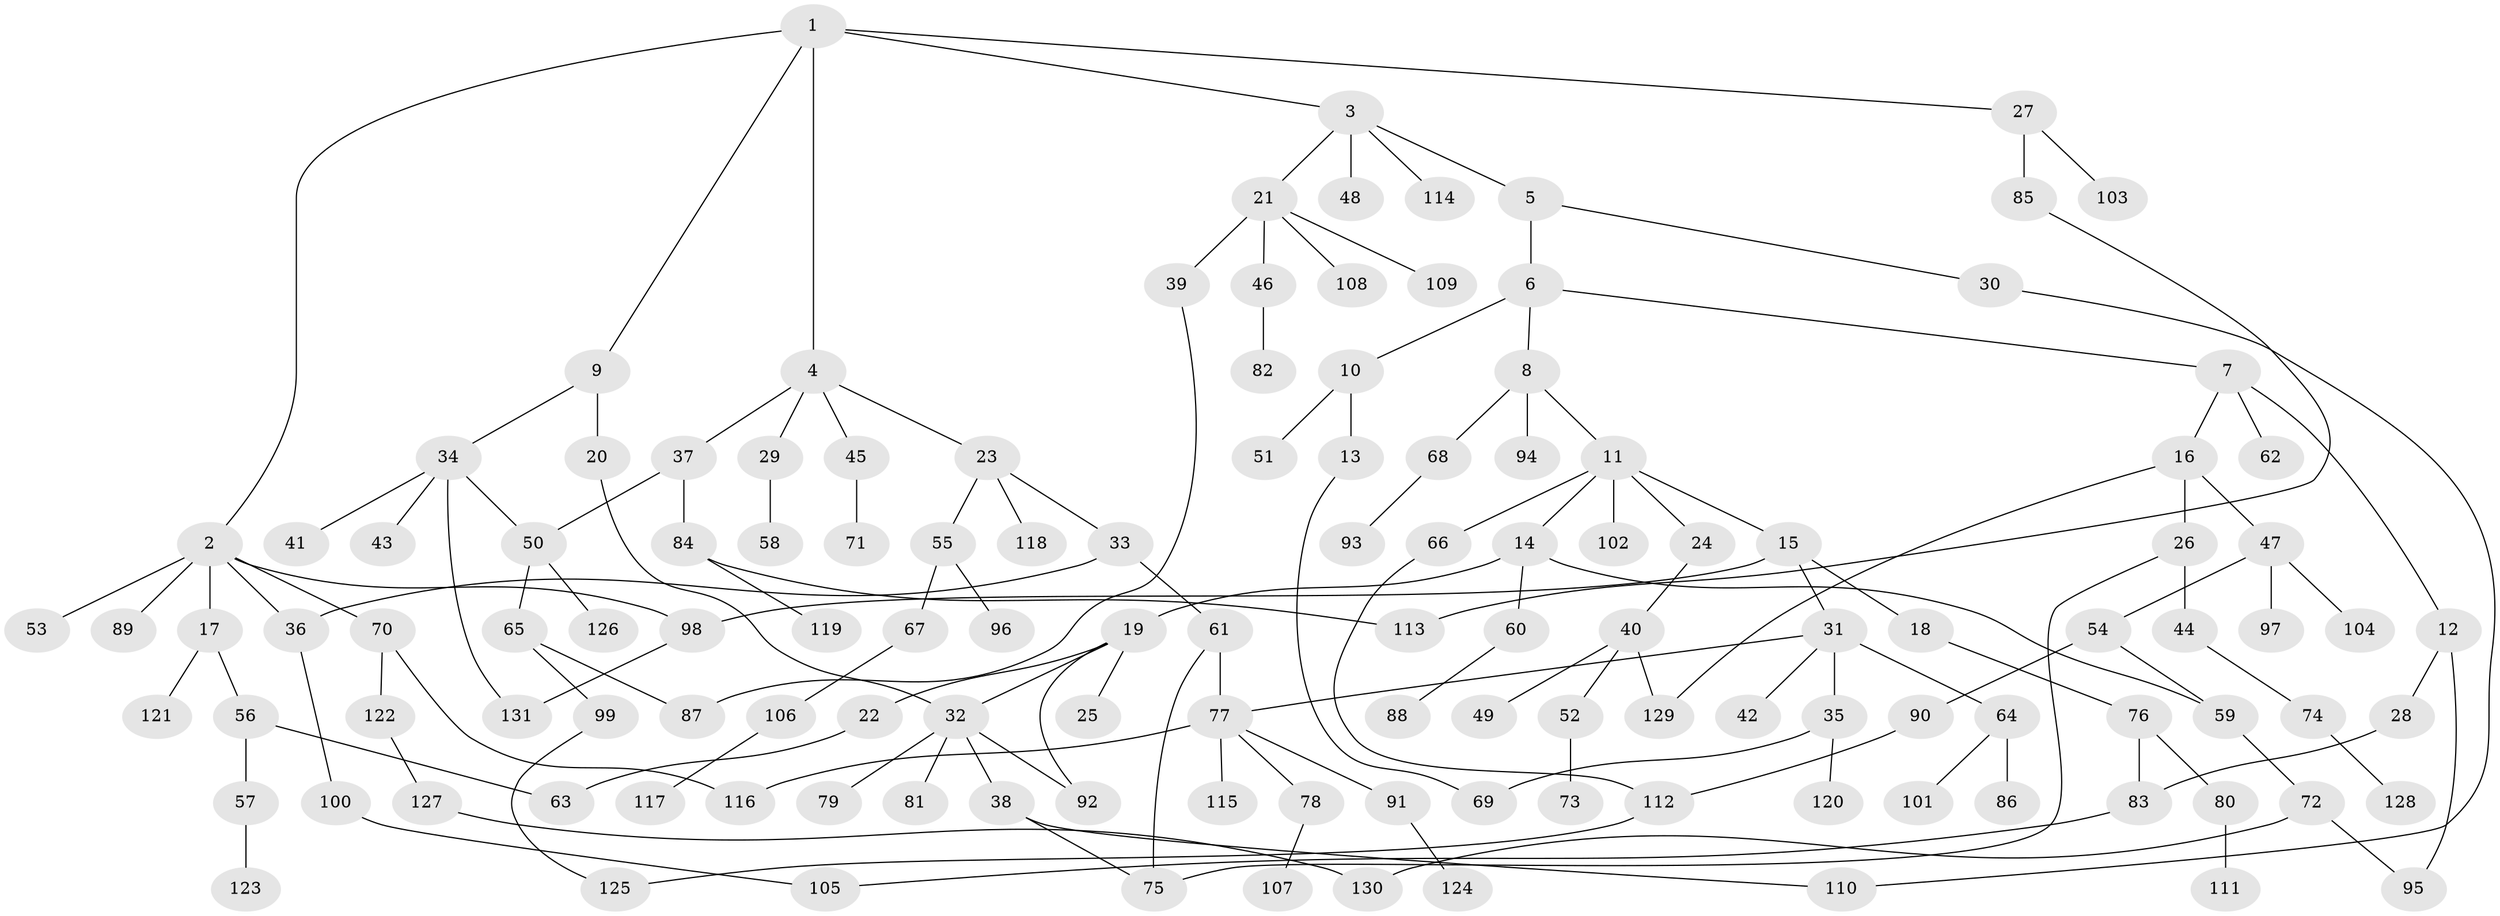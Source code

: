 // Generated by graph-tools (version 1.1) at 2025/34/03/09/25 02:34:23]
// undirected, 131 vertices, 153 edges
graph export_dot {
graph [start="1"]
  node [color=gray90,style=filled];
  1;
  2;
  3;
  4;
  5;
  6;
  7;
  8;
  9;
  10;
  11;
  12;
  13;
  14;
  15;
  16;
  17;
  18;
  19;
  20;
  21;
  22;
  23;
  24;
  25;
  26;
  27;
  28;
  29;
  30;
  31;
  32;
  33;
  34;
  35;
  36;
  37;
  38;
  39;
  40;
  41;
  42;
  43;
  44;
  45;
  46;
  47;
  48;
  49;
  50;
  51;
  52;
  53;
  54;
  55;
  56;
  57;
  58;
  59;
  60;
  61;
  62;
  63;
  64;
  65;
  66;
  67;
  68;
  69;
  70;
  71;
  72;
  73;
  74;
  75;
  76;
  77;
  78;
  79;
  80;
  81;
  82;
  83;
  84;
  85;
  86;
  87;
  88;
  89;
  90;
  91;
  92;
  93;
  94;
  95;
  96;
  97;
  98;
  99;
  100;
  101;
  102;
  103;
  104;
  105;
  106;
  107;
  108;
  109;
  110;
  111;
  112;
  113;
  114;
  115;
  116;
  117;
  118;
  119;
  120;
  121;
  122;
  123;
  124;
  125;
  126;
  127;
  128;
  129;
  130;
  131;
  1 -- 2;
  1 -- 3;
  1 -- 4;
  1 -- 9;
  1 -- 27;
  2 -- 17;
  2 -- 36;
  2 -- 53;
  2 -- 70;
  2 -- 89;
  2 -- 98;
  3 -- 5;
  3 -- 21;
  3 -- 48;
  3 -- 114;
  4 -- 23;
  4 -- 29;
  4 -- 37;
  4 -- 45;
  5 -- 6;
  5 -- 30;
  6 -- 7;
  6 -- 8;
  6 -- 10;
  7 -- 12;
  7 -- 16;
  7 -- 62;
  8 -- 11;
  8 -- 68;
  8 -- 94;
  9 -- 20;
  9 -- 34;
  10 -- 13;
  10 -- 51;
  11 -- 14;
  11 -- 15;
  11 -- 24;
  11 -- 66;
  11 -- 102;
  12 -- 28;
  12 -- 95;
  13 -- 69;
  14 -- 19;
  14 -- 59;
  14 -- 60;
  15 -- 18;
  15 -- 31;
  15 -- 98;
  16 -- 26;
  16 -- 47;
  16 -- 129;
  17 -- 56;
  17 -- 121;
  18 -- 76;
  19 -- 22;
  19 -- 25;
  19 -- 92;
  19 -- 32;
  20 -- 32;
  21 -- 39;
  21 -- 46;
  21 -- 108;
  21 -- 109;
  22 -- 63;
  23 -- 33;
  23 -- 55;
  23 -- 118;
  24 -- 40;
  26 -- 44;
  26 -- 75;
  27 -- 85;
  27 -- 103;
  28 -- 83;
  29 -- 58;
  30 -- 110;
  31 -- 35;
  31 -- 42;
  31 -- 64;
  31 -- 77;
  32 -- 38;
  32 -- 79;
  32 -- 81;
  32 -- 92;
  33 -- 61;
  33 -- 36;
  34 -- 41;
  34 -- 43;
  34 -- 131;
  34 -- 50;
  35 -- 69;
  35 -- 120;
  36 -- 100;
  37 -- 50;
  37 -- 84;
  38 -- 75;
  38 -- 110;
  39 -- 87;
  40 -- 49;
  40 -- 52;
  40 -- 129;
  44 -- 74;
  45 -- 71;
  46 -- 82;
  47 -- 54;
  47 -- 97;
  47 -- 104;
  50 -- 65;
  50 -- 126;
  52 -- 73;
  54 -- 90;
  54 -- 59;
  55 -- 67;
  55 -- 96;
  56 -- 57;
  56 -- 63;
  57 -- 123;
  59 -- 72;
  60 -- 88;
  61 -- 77;
  61 -- 75;
  64 -- 86;
  64 -- 101;
  65 -- 87;
  65 -- 99;
  66 -- 112;
  67 -- 106;
  68 -- 93;
  70 -- 116;
  70 -- 122;
  72 -- 95;
  72 -- 130;
  74 -- 128;
  76 -- 80;
  76 -- 83;
  77 -- 78;
  77 -- 91;
  77 -- 115;
  77 -- 116;
  78 -- 107;
  80 -- 111;
  83 -- 105;
  84 -- 119;
  84 -- 113;
  85 -- 113;
  90 -- 112;
  91 -- 124;
  98 -- 131;
  99 -- 125;
  100 -- 105;
  106 -- 117;
  112 -- 125;
  122 -- 127;
  127 -- 130;
}
